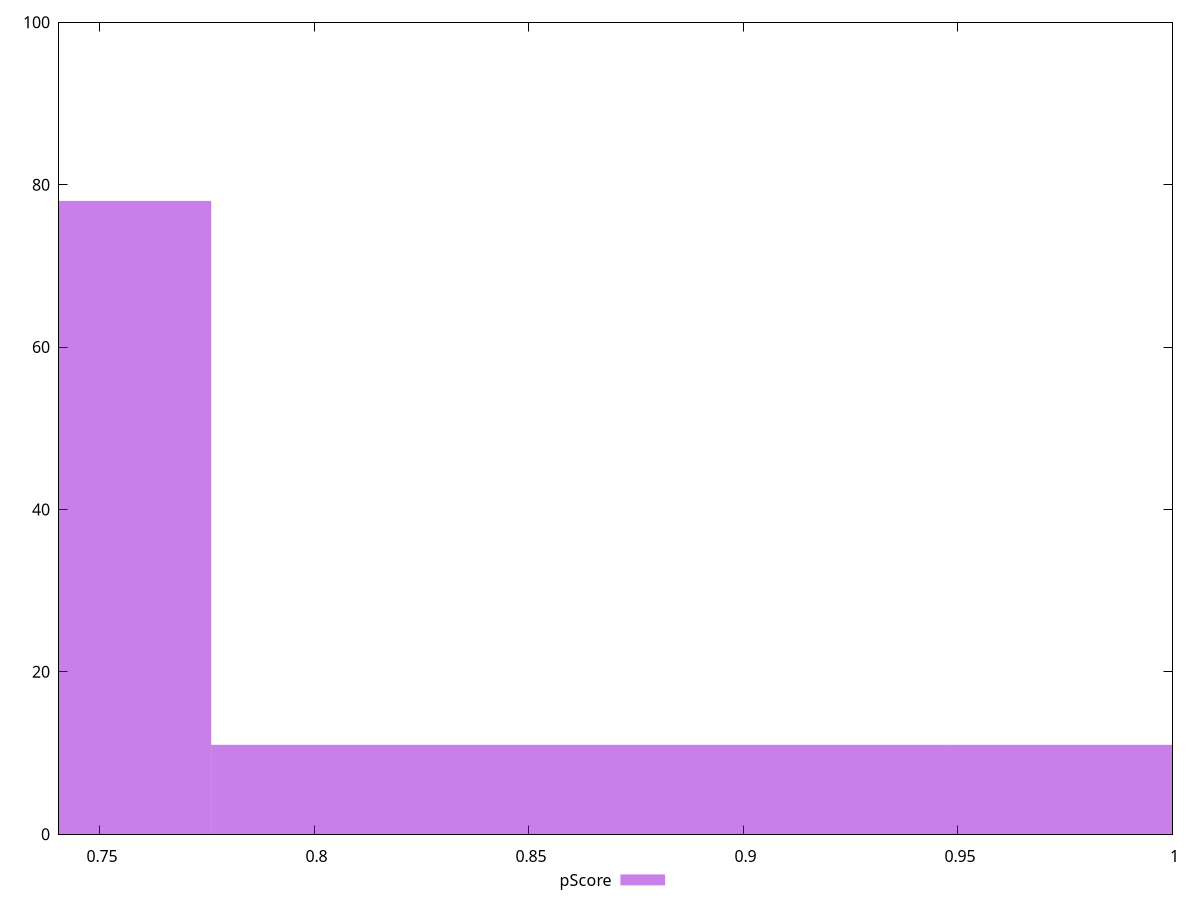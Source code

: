 reset

$pScore <<EOF
0.6897117240721083 78
0.8621396550901355 11
1.0345675861081625 11
EOF

set key outside below
set boxwidth 0.1724279310180271
set xrange [0.7404455555555556:1]
set yrange [0:100]
set trange [0:100]
set style fill transparent solid 0.5 noborder
set terminal svg size 640, 490 enhanced background rgb 'white'
set output "report_00017_2021-02-10T15-08-03.406Z/uses-rel-preconnect/samples/pages+cached/pScore/histogram.svg"

plot $pScore title "pScore" with boxes

reset

